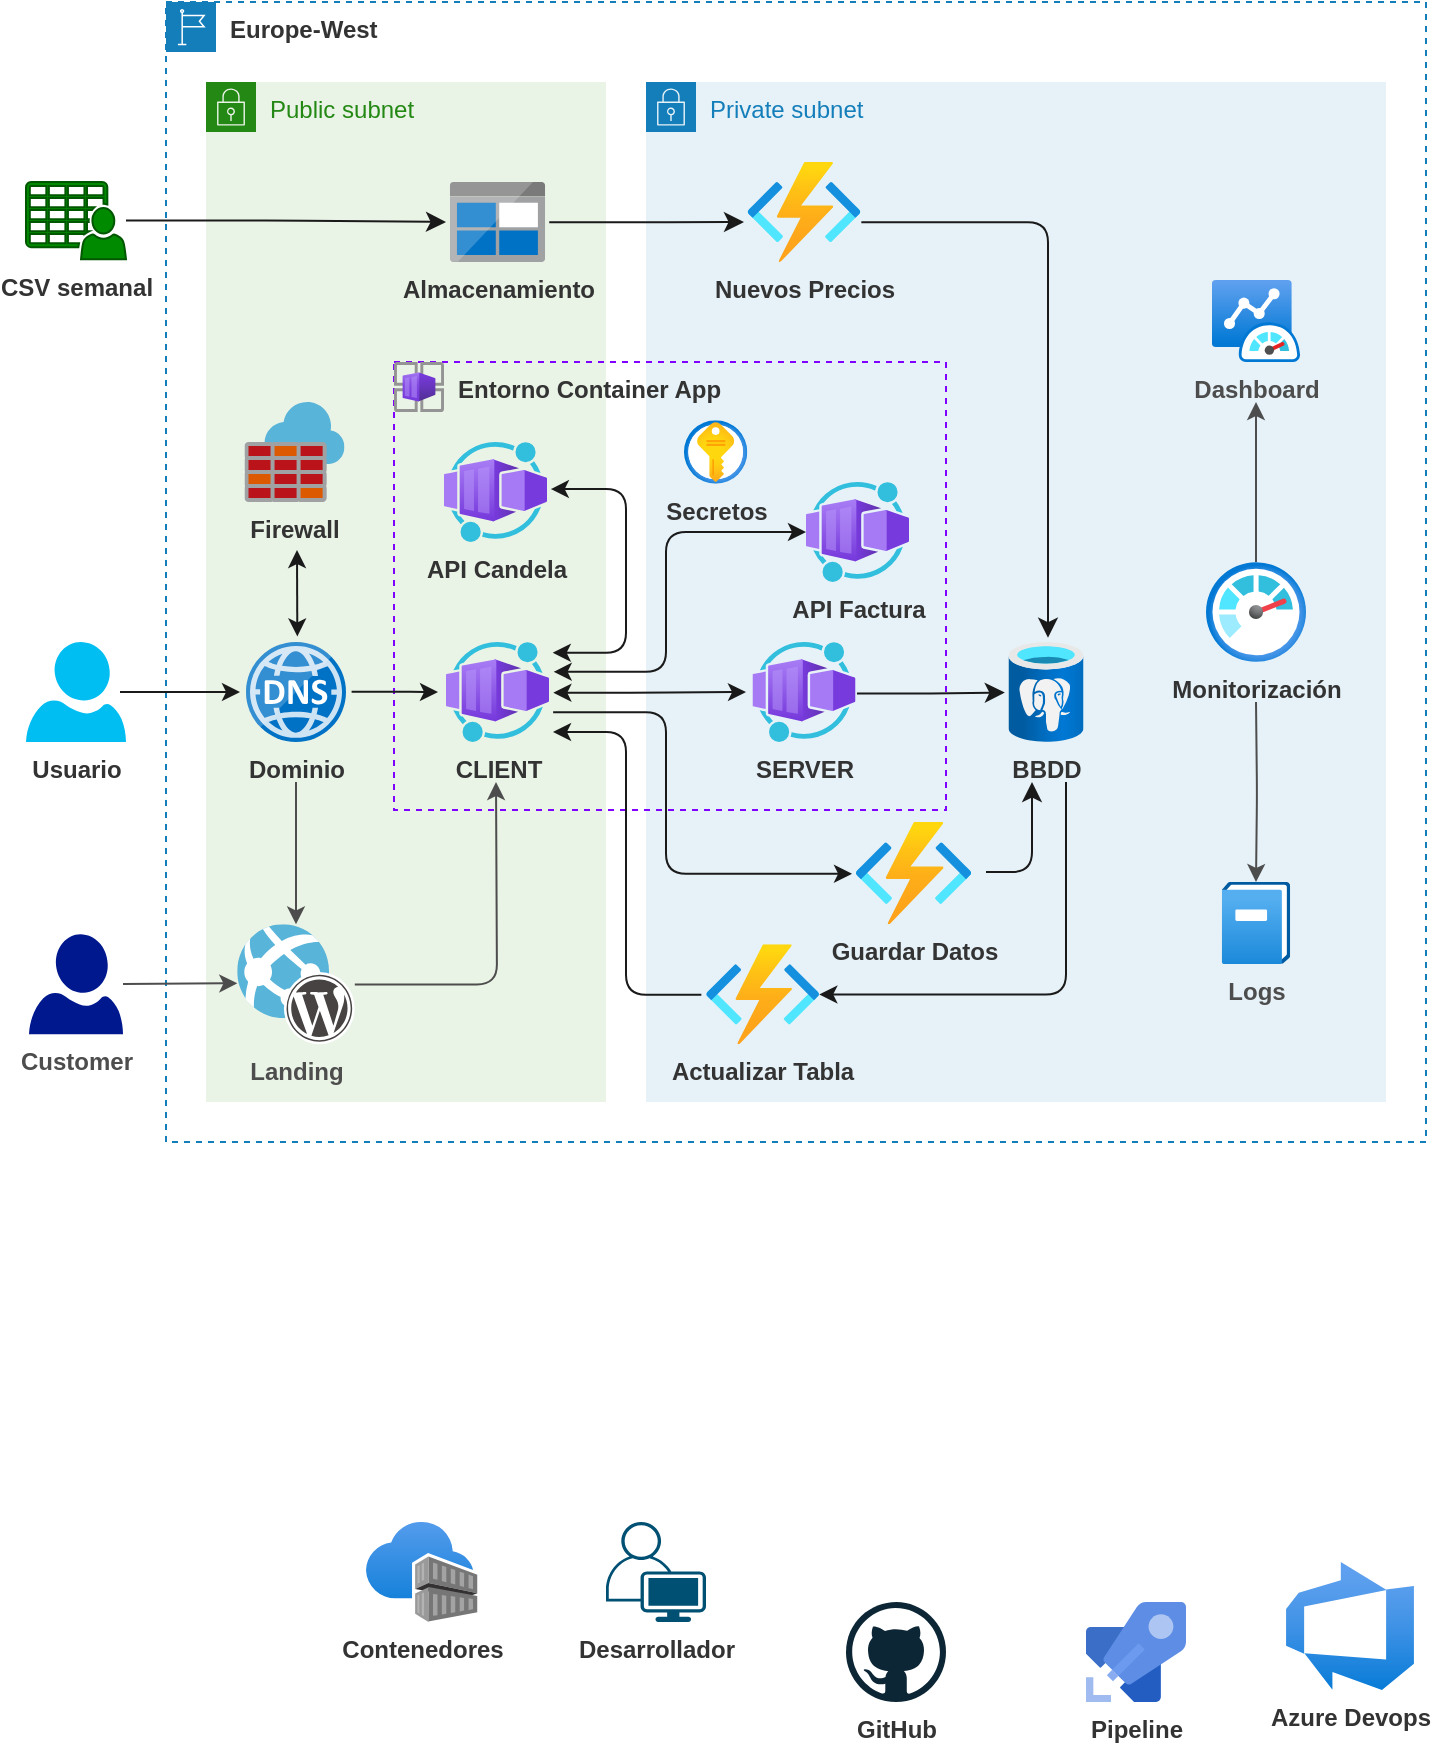 <mxfile scale="2" border="10">
    <diagram id="uLJD97KROvu1CpyDIIDq" name="Page-1">
        <mxGraphModel dx="389" dy="375" grid="1" gridSize="10" guides="1" tooltips="1" connect="1" arrows="1" fold="1" page="0" pageScale="1" pageWidth="850" pageHeight="1100" background="#ffffff" math="0" shadow="0">
            <root>
                <mxCell id="0"/>
                <mxCell id="1" parent="0"/>
                <mxCell id="96" value="Public subnet" style="points=[[0,0],[0.25,0],[0.5,0],[0.75,0],[1,0],[1,0.25],[1,0.5],[1,0.75],[1,1],[0.75,1],[0.5,1],[0.25,1],[0,1],[0,0.75],[0,0.5],[0,0.25]];outlineConnect=0;gradientColor=none;html=1;whiteSpace=wrap;fontSize=12;fontStyle=0;container=1;pointerEvents=0;collapsible=0;recursiveResize=0;shape=mxgraph.aws4.group;grIcon=mxgraph.aws4.group_security_group;grStroke=0;strokeColor=#248814;fillColor=#E9F3E6;verticalAlign=top;align=left;spacingLeft=30;fontColor=#248814;dashed=0;labelBackgroundColor=none;strokeWidth=2;" parent="1" vertex="1">
                    <mxGeometry x="160" y="200" width="200" height="510" as="geometry"/>
                </mxCell>
                <mxCell id="98" value="Private subnet" style="points=[[0,0],[0.25,0],[0.5,0],[0.75,0],[1,0],[1,0.25],[1,0.5],[1,0.75],[1,1],[0.75,1],[0.5,1],[0.25,1],[0,1],[0,0.75],[0,0.5],[0,0.25]];outlineConnect=0;gradientColor=none;html=1;whiteSpace=wrap;fontSize=12;fontStyle=0;container=1;pointerEvents=0;collapsible=0;recursiveResize=0;shape=mxgraph.aws4.group;grIcon=mxgraph.aws4.group_security_group;grStroke=0;strokeColor=#147EBA;fillColor=#E6F2F8;verticalAlign=top;align=left;spacingLeft=30;fontColor=#147EBA;dashed=0;labelBackgroundColor=none;strokeWidth=2;" parent="1" vertex="1">
                    <mxGeometry x="380" y="200" width="370" height="510" as="geometry"/>
                </mxCell>
                <mxCell id="37" value="&lt;span style=&quot;font-weight: 700;&quot;&gt;&amp;nbsp; &amp;nbsp; &amp;nbsp; &amp;nbsp; &amp;nbsp;Entorno Container App&lt;/span&gt;" style="rounded=0;whiteSpace=wrap;html=1;labelBackgroundColor=none;fontColor=#333333;fillColor=none;dashed=1;align=left;verticalAlign=top;strokeColor=#7F00FF;" parent="1" vertex="1">
                    <mxGeometry x="254" y="340" width="276" height="224" as="geometry"/>
                </mxCell>
                <mxCell id="73" value="" style="edgeStyle=elbowEdgeStyle;html=1;fontColor=#333333;startArrow=classic;startFill=1;endArrow=classic;endFill=1;exitX=1.042;exitY=0.507;exitDx=0;exitDy=0;exitPerimeter=0;strokeColor=#1A1A1A;labelBackgroundColor=none;" parent="1" source="2" edge="1">
                    <mxGeometry relative="1" as="geometry">
                        <mxPoint x="329.51" y="505" as="sourcePoint"/>
                        <mxPoint x="430" y="505" as="targetPoint"/>
                    </mxGeometry>
                </mxCell>
                <mxCell id="2" value="CLIENT" style="aspect=fixed;html=1;points=[];align=center;image;fontSize=12;image=img/lib/azure2/other/Worker_Container_App.svg;fontStyle=1;fontColor=#333333;labelBackgroundColor=none;" parent="1" vertex="1">
                    <mxGeometry x="280" y="480" width="51.51" height="50" as="geometry"/>
                </mxCell>
                <mxCell id="114" style="edgeStyle=orthogonalEdgeStyle;html=1;strokeColor=#4D4D4D;" parent="1" source="17" edge="1">
                    <mxGeometry relative="1" as="geometry">
                        <mxPoint x="685" y="360" as="targetPoint"/>
                    </mxGeometry>
                </mxCell>
                <mxCell id="116" style="edgeStyle=orthogonalEdgeStyle;html=1;entryX=0.5;entryY=0;entryDx=0;entryDy=0;entryPerimeter=0;strokeColor=#4D4D4D;" parent="1" target="111" edge="1">
                    <mxGeometry relative="1" as="geometry">
                        <mxPoint x="685" y="510" as="sourcePoint"/>
                    </mxGeometry>
                </mxCell>
                <mxCell id="17" value="Monitorización" style="aspect=fixed;html=1;points=[];align=center;image;fontSize=12;image=img/lib/azure2/management_governance/Monitor.svg;fontStyle=1;fontColor=#333333;labelBackgroundColor=none;" parent="1" vertex="1">
                    <mxGeometry x="660" y="440" width="50" height="50" as="geometry"/>
                </mxCell>
                <mxCell id="26" value="BBDD" style="aspect=fixed;html=1;points=[];align=center;image;fontSize=12;image=img/lib/azure2/databases/Azure_Database_PostgreSQL_Server.svg;fontStyle=1;fontColor=#333333;labelBackgroundColor=none;" parent="1" vertex="1">
                    <mxGeometry x="561.25" y="480" width="37.5" height="50" as="geometry"/>
                </mxCell>
                <mxCell id="42" value="Europe-West" style="points=[[0,0],[0.25,0],[0.5,0],[0.75,0],[1,0],[1,0.25],[1,0.5],[1,0.75],[1,1],[0.75,1],[0.5,1],[0.25,1],[0,1],[0,0.75],[0,0.5],[0,0.25]];outlineConnect=0;gradientColor=none;html=1;whiteSpace=wrap;fontSize=12;fontStyle=1;container=0;pointerEvents=0;collapsible=0;recursiveResize=0;shape=mxgraph.aws4.group;grIcon=mxgraph.aws4.group_region;strokeColor=#147EBA;fillColor=none;verticalAlign=top;align=left;spacingLeft=30;fontColor=#333333;dashed=1;labelBackgroundColor=none;" parent="1" vertex="1">
                    <mxGeometry x="140" y="160" width="630" height="570" as="geometry"/>
                </mxCell>
                <mxCell id="63" value="" style="edgeStyle=elbowEdgeStyle;html=1;fontColor=#333333;startArrow=classic;startFill=1;endArrow=classic;endFill=1;exitX=0.513;exitY=0.004;exitDx=0;exitDy=0;exitPerimeter=0;strokeColor=#1A1A1A;labelBackgroundColor=none;" parent="1" edge="1">
                    <mxGeometry relative="1" as="geometry">
                        <mxPoint x="205.65" y="477.2" as="sourcePoint"/>
                        <mxPoint x="205.24" y="434" as="targetPoint"/>
                    </mxGeometry>
                </mxCell>
                <mxCell id="65" value="" style="edgeStyle=elbowEdgeStyle;html=1;fontColor=#333333;startArrow=none;startFill=0;endArrow=classic;endFill=1;exitX=1.016;exitY=0.498;exitDx=0;exitDy=0;exitPerimeter=0;strokeColor=#1A1A1A;labelBackgroundColor=none;" parent="1" edge="1">
                    <mxGeometry relative="1" as="geometry">
                        <mxPoint x="232.8" y="504.9" as="sourcePoint"/>
                        <mxPoint x="276" y="505" as="targetPoint"/>
                    </mxGeometry>
                </mxCell>
                <mxCell id="103" style="edgeStyle=none;html=1;strokeColor=#4D4D4D;fontColor=#4D4D4D;" parent="1" target="99" edge="1">
                    <mxGeometry relative="1" as="geometry">
                        <mxPoint x="205" y="550" as="sourcePoint"/>
                    </mxGeometry>
                </mxCell>
                <mxCell id="58" value="Dominio" style="sketch=0;aspect=fixed;html=1;points=[];align=center;image;fontSize=12;image=img/lib/mscae/DNS.svg;dashed=1;dashPattern=1 2;labelBackgroundColor=none;fontColor=#333333;fillColor=none;fontStyle=1" parent="1" vertex="1">
                    <mxGeometry x="180" y="480" width="50" height="50" as="geometry"/>
                </mxCell>
                <mxCell id="19" value="Secretos" style="aspect=fixed;html=1;points=[];align=center;image;fontSize=12;image=img/lib/azure2/security/Key_Vaults.svg;fontStyle=1;fontColor=#333333;labelBackgroundColor=none;" parent="1" vertex="1">
                    <mxGeometry x="398.99" y="369.16" width="31.67" height="31.67" as="geometry"/>
                </mxCell>
                <mxCell id="60" value="Firewall" style="sketch=0;aspect=fixed;html=1;points=[];align=center;image;fontSize=12;image=img/lib/mscae/Azure_Firewall.svg;dashed=1;dashPattern=1 2;labelBackgroundColor=none;fontColor=#333333;fillColor=none;fontStyle=1" parent="1" vertex="1">
                    <mxGeometry x="179.24" y="360" width="50" height="50" as="geometry"/>
                </mxCell>
                <mxCell id="78" style="edgeStyle=elbowEdgeStyle;html=1;fontColor=#333333;startArrow=none;startFill=0;endArrow=classic;endFill=1;endSize=7;strokeColor=#1A1A1A;labelBackgroundColor=none;" parent="1" source="35" edge="1">
                    <mxGeometry relative="1" as="geometry">
                        <mxPoint x="280" y="270" as="targetPoint"/>
                    </mxGeometry>
                </mxCell>
                <mxCell id="35" value="CSV semanal" style="sketch=0;pointerEvents=1;shadow=0;dashed=0;html=1;strokeColor=#005700;fillColor=#008a00;labelPosition=center;verticalLabelPosition=bottom;verticalAlign=top;outlineConnect=0;align=center;shape=mxgraph.office.users.csv_file;labelBackgroundColor=none;fontColor=#333333;fontStyle=1" parent="1" vertex="1">
                    <mxGeometry x="70" y="250" width="50" height="38.58" as="geometry"/>
                </mxCell>
                <mxCell id="79" style="edgeStyle=elbowEdgeStyle;html=1;fontColor=#333333;startArrow=none;startFill=0;endArrow=classic;endFill=1;endSize=7;exitX=0.98;exitY=0.504;exitDx=0;exitDy=0;exitPerimeter=0;strokeColor=#1A1A1A;labelBackgroundColor=none;" parent="1" edge="1">
                    <mxGeometry relative="1" as="geometry">
                        <mxPoint x="429" y="270" as="targetPoint"/>
                        <mxPoint x="331.618" y="270.16" as="sourcePoint"/>
                    </mxGeometry>
                </mxCell>
                <mxCell id="25" value="Almacenamiento" style="sketch=0;aspect=fixed;html=1;points=[];align=center;image;fontSize=12;image=img/lib/mscae/BlobBlock.svg;fontStyle=1;fontColor=#333333;labelBackgroundColor=none;" parent="1" vertex="1">
                    <mxGeometry x="281.95" y="250" width="47.62" height="40" as="geometry"/>
                </mxCell>
                <mxCell id="83" style="edgeStyle=elbowEdgeStyle;html=1;entryX=0.52;entryY=-0.043;entryDx=0;entryDy=0;entryPerimeter=0;fontColor=#333333;startArrow=none;startFill=0;endArrow=classic;endFill=1;endSize=7;exitX=1.006;exitY=0.603;exitDx=0;exitDy=0;exitPerimeter=0;strokeColor=#1A1A1A;labelBackgroundColor=none;" parent="1" source="14" target="26" edge="1">
                    <mxGeometry relative="1" as="geometry">
                        <mxPoint x="490" y="200" as="sourcePoint"/>
                        <mxPoint x="610.25" y="476.55" as="targetPoint"/>
                        <Array as="points">
                            <mxPoint x="581" y="380"/>
                        </Array>
                    </mxGeometry>
                </mxCell>
                <mxCell id="14" value="Nuevos Precios" style="aspect=fixed;html=1;points=[];align=center;image;fontSize=12;image=img/lib/azure2/compute/Function_Apps.svg;fontStyle=1;fontColor=#333333;labelBackgroundColor=none;" parent="1" vertex="1">
                    <mxGeometry x="430.66" y="240" width="56.67" height="50" as="geometry"/>
                </mxCell>
                <mxCell id="66" style="edgeStyle=elbowEdgeStyle;html=1;fontColor=#333333;startArrow=classic;startFill=1;endArrow=classic;endFill=1;exitX=1.036;exitY=0.107;exitDx=0;exitDy=0;exitPerimeter=0;entryX=1.037;entryY=0.471;entryDx=0;entryDy=0;entryPerimeter=0;strokeColor=#1A1A1A;labelBackgroundColor=none;" parent="1" source="2" target="4" edge="1">
                    <mxGeometry relative="1" as="geometry">
                        <mxPoint x="430" y="315" as="targetPoint"/>
                        <mxPoint x="331.51" y="485" as="sourcePoint"/>
                        <Array as="points">
                            <mxPoint x="370" y="380"/>
                            <mxPoint x="370" y="485"/>
                            <mxPoint x="350" y="485"/>
                            <mxPoint x="360" y="385"/>
                            <mxPoint x="380" y="455"/>
                            <mxPoint x="360" y="405"/>
                        </Array>
                    </mxGeometry>
                </mxCell>
                <mxCell id="68" style="edgeStyle=elbowEdgeStyle;html=1;fontColor=#333333;startArrow=classic;startFill=1;endArrow=classic;endFill=1;exitX=1.045;exitY=0.298;exitDx=0;exitDy=0;exitPerimeter=0;strokeColor=#1A1A1A;labelBackgroundColor=none;" parent="1" source="2" target="52" edge="1">
                    <mxGeometry relative="1" as="geometry">
                        <mxPoint x="331.51" y="495" as="sourcePoint"/>
                        <mxPoint x="430" y="410" as="targetPoint"/>
                        <Array as="points">
                            <mxPoint x="390" y="490"/>
                            <mxPoint x="420" y="445"/>
                            <mxPoint x="380" y="430"/>
                            <mxPoint x="380" y="470"/>
                            <mxPoint x="380" y="495"/>
                            <mxPoint x="380" y="455"/>
                            <mxPoint x="380" y="475"/>
                            <mxPoint x="370" y="495"/>
                            <mxPoint x="390" y="455"/>
                            <mxPoint x="390" y="465"/>
                            <mxPoint x="380" y="465"/>
                        </Array>
                    </mxGeometry>
                </mxCell>
                <mxCell id="74" style="edgeStyle=elbowEdgeStyle;html=1;fontColor=#333333;startArrow=none;startFill=0;endArrow=classic;endFill=1;exitX=1.04;exitY=0.703;exitDx=0;exitDy=0;exitPerimeter=0;entryX=-0.03;entryY=0.506;entryDx=0;entryDy=0;entryPerimeter=0;strokeColor=#1A1A1A;labelBackgroundColor=none;" parent="1" source="2" target="55" edge="1">
                    <mxGeometry relative="1" as="geometry">
                        <mxPoint x="331.51" y="515" as="sourcePoint"/>
                        <mxPoint x="420" y="620" as="targetPoint"/>
                        <Array as="points">
                            <mxPoint x="390" y="550"/>
                            <mxPoint x="380" y="565"/>
                            <mxPoint x="380" y="545"/>
                            <mxPoint x="370" y="515"/>
                            <mxPoint x="390" y="565"/>
                            <mxPoint x="390" y="545"/>
                            <mxPoint x="380" y="555"/>
                        </Array>
                    </mxGeometry>
                </mxCell>
                <mxCell id="75" style="edgeStyle=elbowEdgeStyle;html=1;entryX=-0.041;entryY=0.503;entryDx=0;entryDy=0;entryPerimeter=0;fontColor=#333333;startArrow=classic;startFill=1;endArrow=none;endFill=0;strokeColor=#1A1A1A;labelBackgroundColor=none;" parent="1" target="13" edge="1">
                    <mxGeometry relative="1" as="geometry">
                        <mxPoint x="333.51" y="525" as="sourcePoint"/>
                        <mxPoint x="429.26" y="655" as="targetPoint"/>
                        <Array as="points">
                            <mxPoint x="370" y="590"/>
                            <mxPoint x="352" y="525"/>
                            <mxPoint x="362" y="565"/>
                            <mxPoint x="382" y="615"/>
                            <mxPoint x="362" y="605"/>
                        </Array>
                    </mxGeometry>
                </mxCell>
                <mxCell id="81" style="edgeStyle=elbowEdgeStyle;html=1;entryX=-0.049;entryY=0.506;entryDx=0;entryDy=0;entryPerimeter=0;fontColor=#333333;startArrow=none;startFill=0;endArrow=classic;endFill=1;endSize=7;exitX=1.014;exitY=0.514;exitDx=0;exitDy=0;exitPerimeter=0;strokeColor=#1A1A1A;labelBackgroundColor=none;" parent="1" source="3" target="26" edge="1">
                    <mxGeometry relative="1" as="geometry">
                        <mxPoint x="490" y="505" as="sourcePoint"/>
                    </mxGeometry>
                </mxCell>
                <mxCell id="3" value="SERVER" style="aspect=fixed;html=1;points=[];align=center;image;fontSize=12;image=img/lib/azure2/other/Worker_Container_App.svg;fontStyle=1;fontColor=#333333;labelBackgroundColor=none;" parent="1" vertex="1">
                    <mxGeometry x="433.24" y="480" width="51.52" height="50" as="geometry"/>
                </mxCell>
                <mxCell id="4" value="API Candela" style="aspect=fixed;html=1;points=[];align=center;image;fontSize=12;image=img/lib/azure2/other/Worker_Container_App.svg;fontStyle=1;fontColor=#333333;labelBackgroundColor=none;" parent="1" vertex="1">
                    <mxGeometry x="279" y="380" width="51.52" height="50" as="geometry"/>
                </mxCell>
                <mxCell id="64" value="" style="edgeStyle=elbowEdgeStyle;html=1;fontColor=#333333;startArrow=none;startFill=0;endArrow=classic;endFill=1;strokeColor=#1A1A1A;labelBackgroundColor=none;" parent="1" edge="1">
                    <mxGeometry relative="1" as="geometry">
                        <mxPoint x="117.0" y="505" as="sourcePoint"/>
                        <mxPoint x="177" y="505" as="targetPoint"/>
                    </mxGeometry>
                </mxCell>
                <mxCell id="10" value="Usuario" style="verticalLabelPosition=bottom;html=1;verticalAlign=top;align=center;strokeColor=none;fillColor=#00BEF2;shape=mxgraph.azure.user;fontStyle=1;fontColor=#333333;labelBackgroundColor=none;" parent="1" vertex="1">
                    <mxGeometry x="70" y="480" width="50" height="50" as="geometry"/>
                </mxCell>
                <mxCell id="95" style="edgeStyle=orthogonalEdgeStyle;rounded=1;html=1;strokeColor=#1A1A1A;fontColor=#333333;startArrow=classic;startFill=1;endArrow=none;endFill=0;endSize=7;labelBackgroundColor=none;" parent="1" source="13" edge="1">
                    <mxGeometry relative="1" as="geometry">
                        <mxPoint x="490" y="655" as="sourcePoint"/>
                        <mxPoint x="590" y="550" as="targetPoint"/>
                        <Array as="points">
                            <mxPoint x="590" y="656"/>
                        </Array>
                    </mxGeometry>
                </mxCell>
                <mxCell id="13" value="Actualizar Tabla" style="aspect=fixed;html=1;points=[];align=center;image;fontSize=12;image=img/lib/azure2/iot/Function_Apps.svg;fontStyle=1;fontColor=#333333;labelBackgroundColor=none;" parent="1" vertex="1">
                    <mxGeometry x="410.0" y="631.18" width="56.67" height="50" as="geometry"/>
                </mxCell>
                <mxCell id="52" value="API Factura" style="aspect=fixed;html=1;points=[];align=center;image;fontSize=12;image=img/lib/azure2/other/Worker_Container_App.svg;fontStyle=1;fontColor=#333333;labelBackgroundColor=none;" parent="1" vertex="1">
                    <mxGeometry x="460" y="400" width="51.52" height="50" as="geometry"/>
                </mxCell>
                <mxCell id="82" style="edgeStyle=elbowEdgeStyle;html=1;fontColor=#333333;startArrow=none;startFill=0;endArrow=classic;endFill=1;endSize=7;strokeColor=#1A1A1A;labelBackgroundColor=none;" parent="1" edge="1">
                    <mxGeometry relative="1" as="geometry">
                        <mxPoint x="550" y="595" as="sourcePoint"/>
                        <mxPoint x="573" y="550" as="targetPoint"/>
                        <Array as="points">
                            <mxPoint x="573" y="570"/>
                        </Array>
                    </mxGeometry>
                </mxCell>
                <mxCell id="55" value="Guardar Datos" style="aspect=fixed;html=1;points=[];align=center;image;fontSize=12;image=img/lib/azure2/iot/Function_Apps.svg;fontStyle=1;fontColor=#333333;labelBackgroundColor=none;" parent="1" vertex="1">
                    <mxGeometry x="484.76" y="570" width="58" height="51.18" as="geometry"/>
                </mxCell>
                <mxCell id="12" value="" style="aspect=fixed;html=1;points=[];align=center;image;fontSize=12;image=img/lib/azure2/other/Container_App_Environments.svg;fontStyle=1;fontColor=#333333;labelBackgroundColor=none;" parent="1" vertex="1">
                    <mxGeometry x="254" y="340" width="25" height="25" as="geometry"/>
                </mxCell>
                <mxCell id="104" style="edgeStyle=orthogonalEdgeStyle;html=1;strokeColor=#4D4D4D;fontColor=#4D4D4D;" parent="1" source="99" edge="1">
                    <mxGeometry relative="1" as="geometry">
                        <mxPoint x="305" y="550" as="targetPoint"/>
                    </mxGeometry>
                </mxCell>
                <mxCell id="99" value="Landing" style="sketch=0;aspect=fixed;html=1;points=[];align=center;image;fontSize=12;image=img/lib/mscae/WebAppWordPress.svg;labelBackgroundColor=none;fontColor=#4D4D4D;fontStyle=1" parent="1" vertex="1">
                    <mxGeometry x="175.6" y="621.18" width="58.8" height="60" as="geometry"/>
                </mxCell>
                <mxCell id="101" style="edgeStyle=none;html=1;entryX=0.001;entryY=0.491;entryDx=0;entryDy=0;entryPerimeter=0;fontColor=#4D4D4D;strokeColor=#4D4D4D;" parent="1" source="100" target="99" edge="1">
                    <mxGeometry relative="1" as="geometry"/>
                </mxCell>
                <mxCell id="100" value="Customer" style="sketch=0;aspect=fixed;pointerEvents=1;shadow=0;dashed=0;html=1;strokeColor=none;labelPosition=center;verticalLabelPosition=bottom;verticalAlign=top;align=center;fillColor=#00188D;shape=mxgraph.azure.user;labelBackgroundColor=none;fontColor=#4D4D4D;fontStyle=1" parent="1" vertex="1">
                    <mxGeometry x="71.5" y="626.18" width="47" height="50" as="geometry"/>
                </mxCell>
                <mxCell id="110" value="Dashboard" style="aspect=fixed;html=1;points=[];align=center;image;fontSize=12;image=img/lib/azure2/other/Azure_Monitor_Dashboard.svg;labelBackgroundColor=none;strokeColor=#008A00;strokeWidth=1;fontColor=#4D4D4D;fillColor=default;gradientColor=none;fontStyle=1" parent="1" vertex="1">
                    <mxGeometry x="662.94" y="299" width="44.11" height="41" as="geometry"/>
                </mxCell>
                <mxCell id="111" value="Logs" style="aspect=fixed;html=1;points=[];align=center;image;fontSize=12;image=img/lib/azure2/management_governance/Operation_Log_Classic.svg;labelBackgroundColor=none;strokeColor=#008A00;strokeWidth=1;fontColor=#4D4D4D;fillColor=default;gradientColor=none;fontStyle=1" parent="1" vertex="1">
                    <mxGeometry x="667.86" y="600" width="34.27" height="41" as="geometry"/>
                </mxCell>
                <mxCell id="117" value="Contenedores" style="aspect=fixed;html=1;points=[];align=center;image;fontSize=12;image=img/lib/azure2/containers/Container_Registries.svg;fontStyle=1;fontColor=#333333;labelBackgroundColor=#FFFFFF;" parent="1" vertex="1">
                    <mxGeometry x="240" y="920" width="55.74" height="50" as="geometry"/>
                </mxCell>
                <mxCell id="118" value="Desarrollador" style="points=[[0.35,0,0],[0.98,0.51,0],[1,0.71,0],[0.67,1,0],[0,0.795,0],[0,0.65,0]];verticalLabelPosition=bottom;sketch=0;html=1;verticalAlign=top;aspect=fixed;align=center;pointerEvents=1;shape=mxgraph.cisco19.user;fillColor=#005073;strokeColor=none;fontStyle=1;fontColor=#333333;labelBackgroundColor=#FFFFFF;" parent="1" vertex="1">
                    <mxGeometry x="360" y="920" width="50" height="50" as="geometry"/>
                </mxCell>
                <mxCell id="119" value="GitHub" style="dashed=0;outlineConnect=0;html=1;align=center;labelPosition=center;verticalLabelPosition=bottom;verticalAlign=top;shape=mxgraph.weblogos.github;fontStyle=1;fontColor=#333333;labelBackgroundColor=#FFFFFF;" parent="1" vertex="1">
                    <mxGeometry x="480" y="960" width="50" height="50" as="geometry"/>
                </mxCell>
                <mxCell id="120" value="Pipeline" style="sketch=0;aspect=fixed;html=1;points=[];align=center;image;fontSize=12;image=img/lib/mscae/Azure_Pipelines.svg;fontStyle=1;fontColor=#333333;labelBackgroundColor=#FFFFFF;" parent="1" vertex="1">
                    <mxGeometry x="600" y="960" width="50" height="50" as="geometry"/>
                </mxCell>
                <mxCell id="121" value="Azure Devops" style="aspect=fixed;html=1;points=[];align=center;image;fontSize=12;image=img/lib/azure2/devops/Azure_DevOps.svg;fontStyle=1;fontColor=#333333;labelBackgroundColor=#FFFFFF;" parent="1" vertex="1">
                    <mxGeometry x="700" y="940" width="64" height="64" as="geometry"/>
                </mxCell>
            </root>
        </mxGraphModel>
    </diagram>
</mxfile>